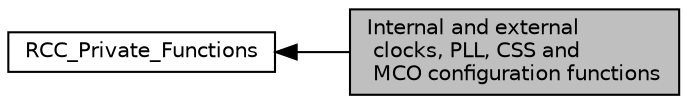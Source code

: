 digraph "Internal and external clocks, PLL, CSS and MCO configuration functions"
{
  edge [fontname="Helvetica",fontsize="10",labelfontname="Helvetica",labelfontsize="10"];
  node [fontname="Helvetica",fontsize="10",shape=record];
  rankdir=LR;
  Node0 [label="Internal and external\l clocks, PLL, CSS and\l MCO configuration functions",height=0.2,width=0.4,color="black", fillcolor="grey75", style="filled", fontcolor="black"];
  Node1 [label="RCC_Private_Functions",height=0.2,width=0.4,color="black", fillcolor="white", style="filled",URL="$group___r_c_c___private___functions.html"];
  Node1->Node0 [shape=plaintext, dir="back", style="solid"];
}
